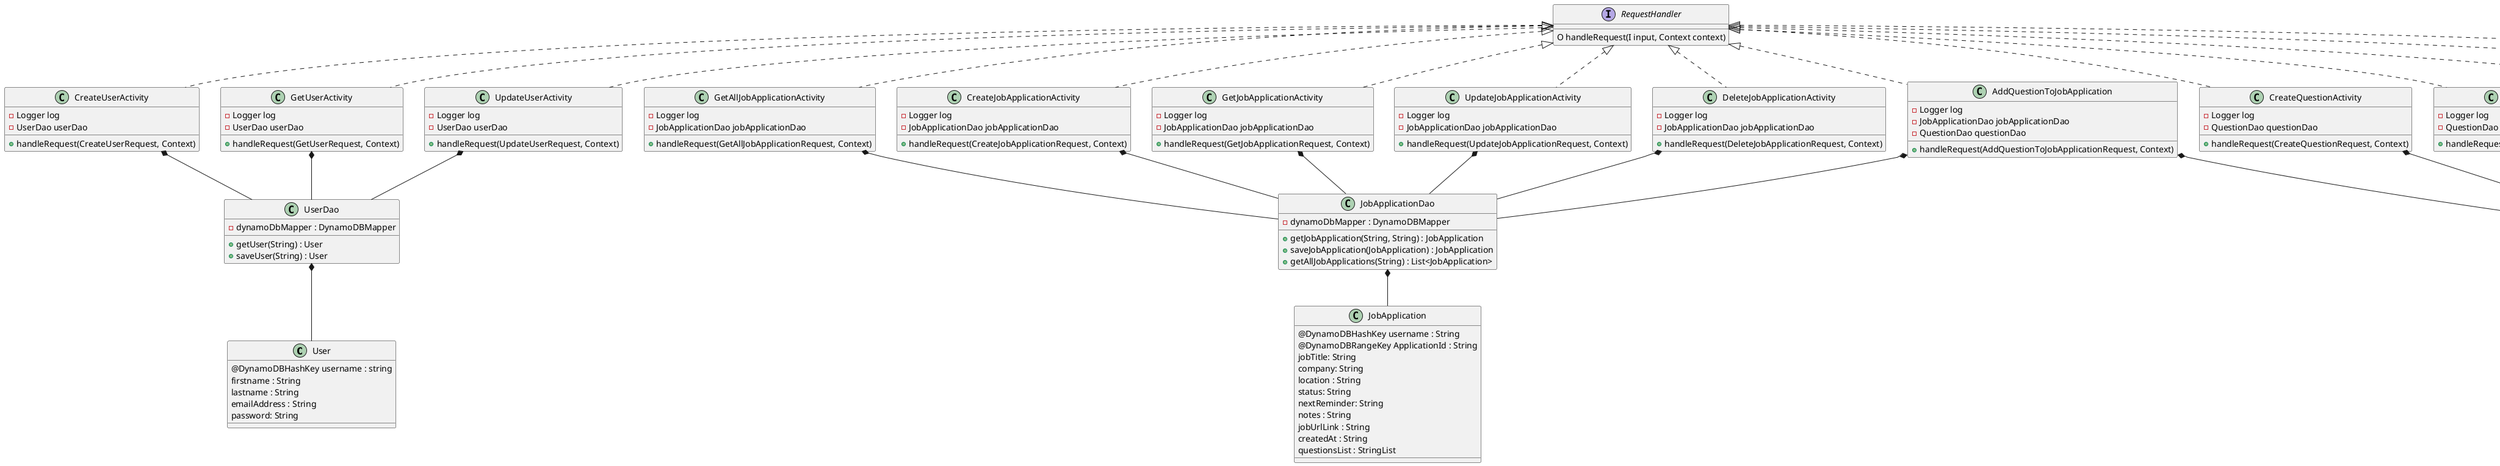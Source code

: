 @startuml

class User {
@DynamoDBHashKey username : string
firstname : String
lastname : String
emailAddress : String
password: String
}

class UserDao {
- dynamoDbMapper : DynamoDBMapper
+ getUser(String) : User
+ saveUser(String) : User
}

class CreateUserActivity {
- Logger log
- UserDao userDao
+ handleRequest(CreateUserRequest, Context)
}

class GetUserActivity {
- Logger log
- UserDao userDao
+ handleRequest(GetUserRequest, Context)
}

class UpdateUserActivity {
- Logger log
- UserDao userDao
+ handleRequest(UpdateUserRequest, Context)
}


class JobApplication {
@DynamoDBHashKey username : String
@DynamoDBRangeKey ApplicationId : String
jobTitle: String
company: String
location : String
status: String
nextReminder: String
notes : String
jobUrlLink : String
createdAt : String
questionsList : StringList
}

class JobApplicationDao {
- dynamoDbMapper : DynamoDBMapper
+ getJobApplication(String, String) : JobApplication
+ saveJobApplication(JobApplication) : JobApplication
+ getAllJobApplications(String) : List<JobApplication>
}

class GetAllJobApplicationActivity {
- Logger log
- JobApplicationDao jobApplicationDao
+ handleRequest(GetAllJobApplicationRequest, Context)
}

class CreateJobApplicationActivity {
- Logger log
- JobApplicationDao jobApplicationDao
+ handleRequest(CreateJobApplicationRequest, Context)
}

class GetJobApplicationActivity {
- Logger log
- JobApplicationDao jobApplicationDao
+ handleRequest(GetJobApplicationRequest, Context)
}

class UpdateJobApplicationActivity {
- Logger log
- JobApplicationDao jobApplicationDao
+ handleRequest(UpdateJobApplicationRequest, Context)
}

class DeleteJobApplicationActivity {
- Logger log
- JobApplicationDao jobApplicationDao
+ handleRequest(DeleteJobApplicationRequest, Context)
}

class AddQuestionToJobApplication {
- Logger log
- JobApplicationDao jobApplicationDao
- QuestionDao questionDao
+ handleRequest(AddQuestionToJobApplicationRequest, Context)
}

interface RequestHandler {
O handleRequest(I input, Context context)
}

class Question {
@DynamoDBHashKey username : String
@DynamoDBRangeKey questionId : String
question: String
answer: String
needsWork: Boolean
tags : StringList
}

class QuestionDao {
- dynamoDbMapper : DynamoDBMapper
+ getQuestion(String, String) : Question
+ saveQuestion(String, String) : Question
+ getAllQuestions(String) : List<Question>
}

class CreateQuestionActivity {
- Logger log
- QuestionDao questionDao
+ handleRequest(CreateQuestionRequest, Context)
}

class GetQuestionActivity {
- Logger log
- QuestionDao questionDao
+ handleRequest(GetQuestionRequest, Context)
}

class UpdateQuestionActivity {
- Logger log
- QuestionDao questionDao
+ handleRequest(UpdateQuestionRequest, Context)
}

class DeleteQuestionActivity {
- Logger log
- QuestionDao questionDao
+ handleRequest(DeleteQuestionRequest, Context)
}

class GetAllQuestionActivity {
- Logger log
- QuestionDao questionDao
+ handleRequest(GetAllQuestionRequest, Context)
}

UserDao *-- User
GetUserActivity *-- UserDao
CreateUserActivity *-- UserDao
UpdateUserActivity *-- UserDao

RequestHandler <|.. CreateUserActivity
RequestHandler <|.. GetUserActivity
RequestHandler <|.. UpdateUserActivity

JobApplicationDao *-- JobApplication
CreateJobApplicationActivity *-- JobApplicationDao
GetJobApplicationActivity *-- JobApplicationDao
UpdateJobApplicationActivity *-- JobApplicationDao
DeleteJobApplicationActivity *-- JobApplicationDao
GetAllJobApplicationActivity *-- JobApplicationDao
RequestHandler <|.. CreateJobApplicationActivity
RequestHandler <|.. GetJobApplicationActivity
RequestHandler <|.. UpdateJobApplicationActivity
RequestHandler <|.. DeleteJobApplicationActivity
RequestHandler <|.. GetAllJobApplicationActivity
QuestionDao *-- Question
CreateQuestionActivity *-- QuestionDao
GetQuestionActivity *-- QuestionDao
UpdateQuestionActivity *-- QuestionDao
DeleteQuestionActivity *-- QuestionDao
GetAllQuestionActivity *-- QuestionDao
RequestHandler <|.. GetQuestionActivity
RequestHandler <|.. UpdateQuestionActivity
RequestHandler <|.. CreateQuestionActivity
RequestHandler <|.. DeleteQuestionActivity
RequestHandler <|.. GetAllQuestionActivity
AddQuestionToJobApplication *-- JobApplicationDao
AddQuestionToJobApplication *-- QuestionDao
RequestHandler <|.. AddQuestionToJobApplication
@enduml
